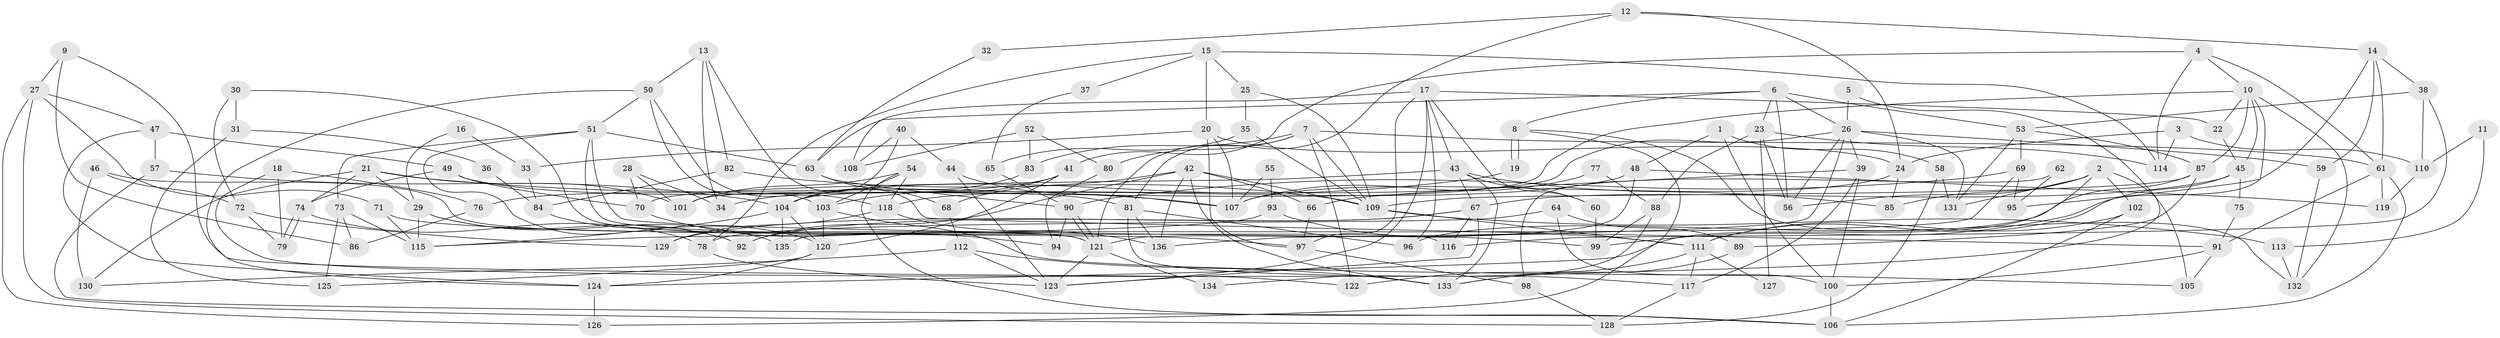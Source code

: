 // Generated by graph-tools (version 1.1) at 2025/15/03/09/25 04:15:18]
// undirected, 136 vertices, 272 edges
graph export_dot {
graph [start="1"]
  node [color=gray90,style=filled];
  1;
  2;
  3;
  4;
  5;
  6;
  7;
  8;
  9;
  10;
  11;
  12;
  13;
  14;
  15;
  16;
  17;
  18;
  19;
  20;
  21;
  22;
  23;
  24;
  25;
  26;
  27;
  28;
  29;
  30;
  31;
  32;
  33;
  34;
  35;
  36;
  37;
  38;
  39;
  40;
  41;
  42;
  43;
  44;
  45;
  46;
  47;
  48;
  49;
  50;
  51;
  52;
  53;
  54;
  55;
  56;
  57;
  58;
  59;
  60;
  61;
  62;
  63;
  64;
  65;
  66;
  67;
  68;
  69;
  70;
  71;
  72;
  73;
  74;
  75;
  76;
  77;
  78;
  79;
  80;
  81;
  82;
  83;
  84;
  85;
  86;
  87;
  88;
  89;
  90;
  91;
  92;
  93;
  94;
  95;
  96;
  97;
  98;
  99;
  100;
  101;
  102;
  103;
  104;
  105;
  106;
  107;
  108;
  109;
  110;
  111;
  112;
  113;
  114;
  115;
  116;
  117;
  118;
  119;
  120;
  121;
  122;
  123;
  124;
  125;
  126;
  127;
  128;
  129;
  130;
  131;
  132;
  133;
  134;
  135;
  136;
  1 -- 48;
  1 -- 58;
  1 -- 100;
  2 -- 131;
  2 -- 56;
  2 -- 85;
  2 -- 102;
  2 -- 105;
  2 -- 124;
  3 -- 110;
  3 -- 114;
  3 -- 24;
  4 -- 10;
  4 -- 41;
  4 -- 61;
  4 -- 114;
  5 -- 26;
  5 -- 133;
  6 -- 26;
  6 -- 63;
  6 -- 8;
  6 -- 23;
  6 -- 53;
  6 -- 56;
  7 -- 61;
  7 -- 121;
  7 -- 80;
  7 -- 83;
  7 -- 109;
  7 -- 122;
  8 -- 19;
  8 -- 19;
  8 -- 126;
  8 -- 132;
  9 -- 122;
  9 -- 27;
  9 -- 86;
  10 -- 22;
  10 -- 87;
  10 -- 45;
  10 -- 99;
  10 -- 101;
  10 -- 132;
  11 -- 113;
  11 -- 110;
  12 -- 81;
  12 -- 24;
  12 -- 14;
  12 -- 32;
  13 -- 91;
  13 -- 50;
  13 -- 34;
  13 -- 82;
  14 -- 61;
  14 -- 38;
  14 -- 59;
  14 -- 95;
  15 -- 20;
  15 -- 114;
  15 -- 25;
  15 -- 37;
  15 -- 78;
  16 -- 29;
  16 -- 33;
  17 -- 43;
  17 -- 60;
  17 -- 22;
  17 -- 96;
  17 -- 97;
  17 -- 108;
  17 -- 123;
  18 -- 76;
  18 -- 117;
  18 -- 79;
  19 -- 34;
  20 -- 107;
  20 -- 24;
  20 -- 33;
  20 -- 97;
  21 -- 101;
  21 -- 74;
  21 -- 29;
  21 -- 107;
  21 -- 130;
  22 -- 45;
  23 -- 56;
  23 -- 88;
  23 -- 114;
  23 -- 127;
  24 -- 85;
  24 -- 107;
  25 -- 109;
  25 -- 35;
  26 -- 104;
  26 -- 59;
  26 -- 39;
  26 -- 56;
  26 -- 131;
  26 -- 136;
  27 -- 47;
  27 -- 126;
  27 -- 71;
  27 -- 128;
  28 -- 70;
  28 -- 101;
  28 -- 34;
  29 -- 115;
  29 -- 92;
  29 -- 135;
  30 -- 72;
  30 -- 121;
  30 -- 31;
  31 -- 125;
  31 -- 36;
  32 -- 63;
  33 -- 84;
  35 -- 109;
  35 -- 65;
  36 -- 84;
  37 -- 65;
  38 -- 53;
  38 -- 110;
  38 -- 116;
  39 -- 66;
  39 -- 100;
  39 -- 117;
  40 -- 108;
  40 -- 44;
  40 -- 104;
  41 -- 120;
  41 -- 103;
  41 -- 76;
  42 -- 136;
  42 -- 68;
  42 -- 66;
  42 -- 92;
  42 -- 109;
  42 -- 133;
  43 -- 67;
  43 -- 133;
  43 -- 60;
  43 -- 70;
  43 -- 85;
  44 -- 107;
  44 -- 123;
  45 -- 67;
  45 -- 75;
  45 -- 111;
  46 -- 72;
  46 -- 121;
  46 -- 130;
  47 -- 49;
  47 -- 124;
  47 -- 57;
  48 -- 118;
  48 -- 121;
  48 -- 119;
  49 -- 74;
  49 -- 81;
  49 -- 70;
  50 -- 51;
  50 -- 124;
  50 -- 103;
  50 -- 118;
  51 -- 116;
  51 -- 92;
  51 -- 63;
  51 -- 73;
  51 -- 99;
  52 -- 80;
  52 -- 83;
  52 -- 108;
  53 -- 87;
  53 -- 69;
  53 -- 131;
  54 -- 106;
  54 -- 103;
  54 -- 101;
  54 -- 118;
  55 -- 93;
  55 -- 107;
  57 -- 106;
  57 -- 104;
  58 -- 128;
  58 -- 131;
  59 -- 132;
  60 -- 99;
  61 -- 106;
  61 -- 91;
  61 -- 119;
  62 -- 95;
  62 -- 98;
  63 -- 90;
  63 -- 68;
  64 -- 100;
  64 -- 78;
  64 -- 89;
  65 -- 90;
  66 -- 97;
  67 -- 123;
  67 -- 92;
  67 -- 116;
  67 -- 129;
  68 -- 112;
  69 -- 135;
  69 -- 90;
  69 -- 95;
  70 -- 94;
  71 -- 97;
  71 -- 115;
  72 -- 129;
  72 -- 79;
  73 -- 115;
  73 -- 86;
  73 -- 125;
  74 -- 79;
  74 -- 79;
  74 -- 78;
  75 -- 91;
  76 -- 86;
  77 -- 107;
  77 -- 88;
  78 -- 123;
  80 -- 94;
  81 -- 96;
  81 -- 136;
  81 -- 133;
  82 -- 109;
  82 -- 84;
  83 -- 104;
  84 -- 120;
  87 -- 109;
  87 -- 89;
  87 -- 96;
  88 -- 99;
  88 -- 134;
  89 -- 133;
  90 -- 121;
  90 -- 121;
  90 -- 94;
  91 -- 100;
  91 -- 105;
  93 -- 115;
  93 -- 111;
  97 -- 98;
  98 -- 128;
  100 -- 106;
  102 -- 111;
  102 -- 106;
  103 -- 105;
  103 -- 120;
  104 -- 115;
  104 -- 120;
  104 -- 135;
  109 -- 111;
  109 -- 113;
  110 -- 119;
  111 -- 117;
  111 -- 122;
  111 -- 127;
  112 -- 130;
  112 -- 133;
  112 -- 123;
  113 -- 132;
  117 -- 128;
  118 -- 129;
  118 -- 136;
  120 -- 124;
  120 -- 125;
  121 -- 123;
  121 -- 134;
  124 -- 126;
}
